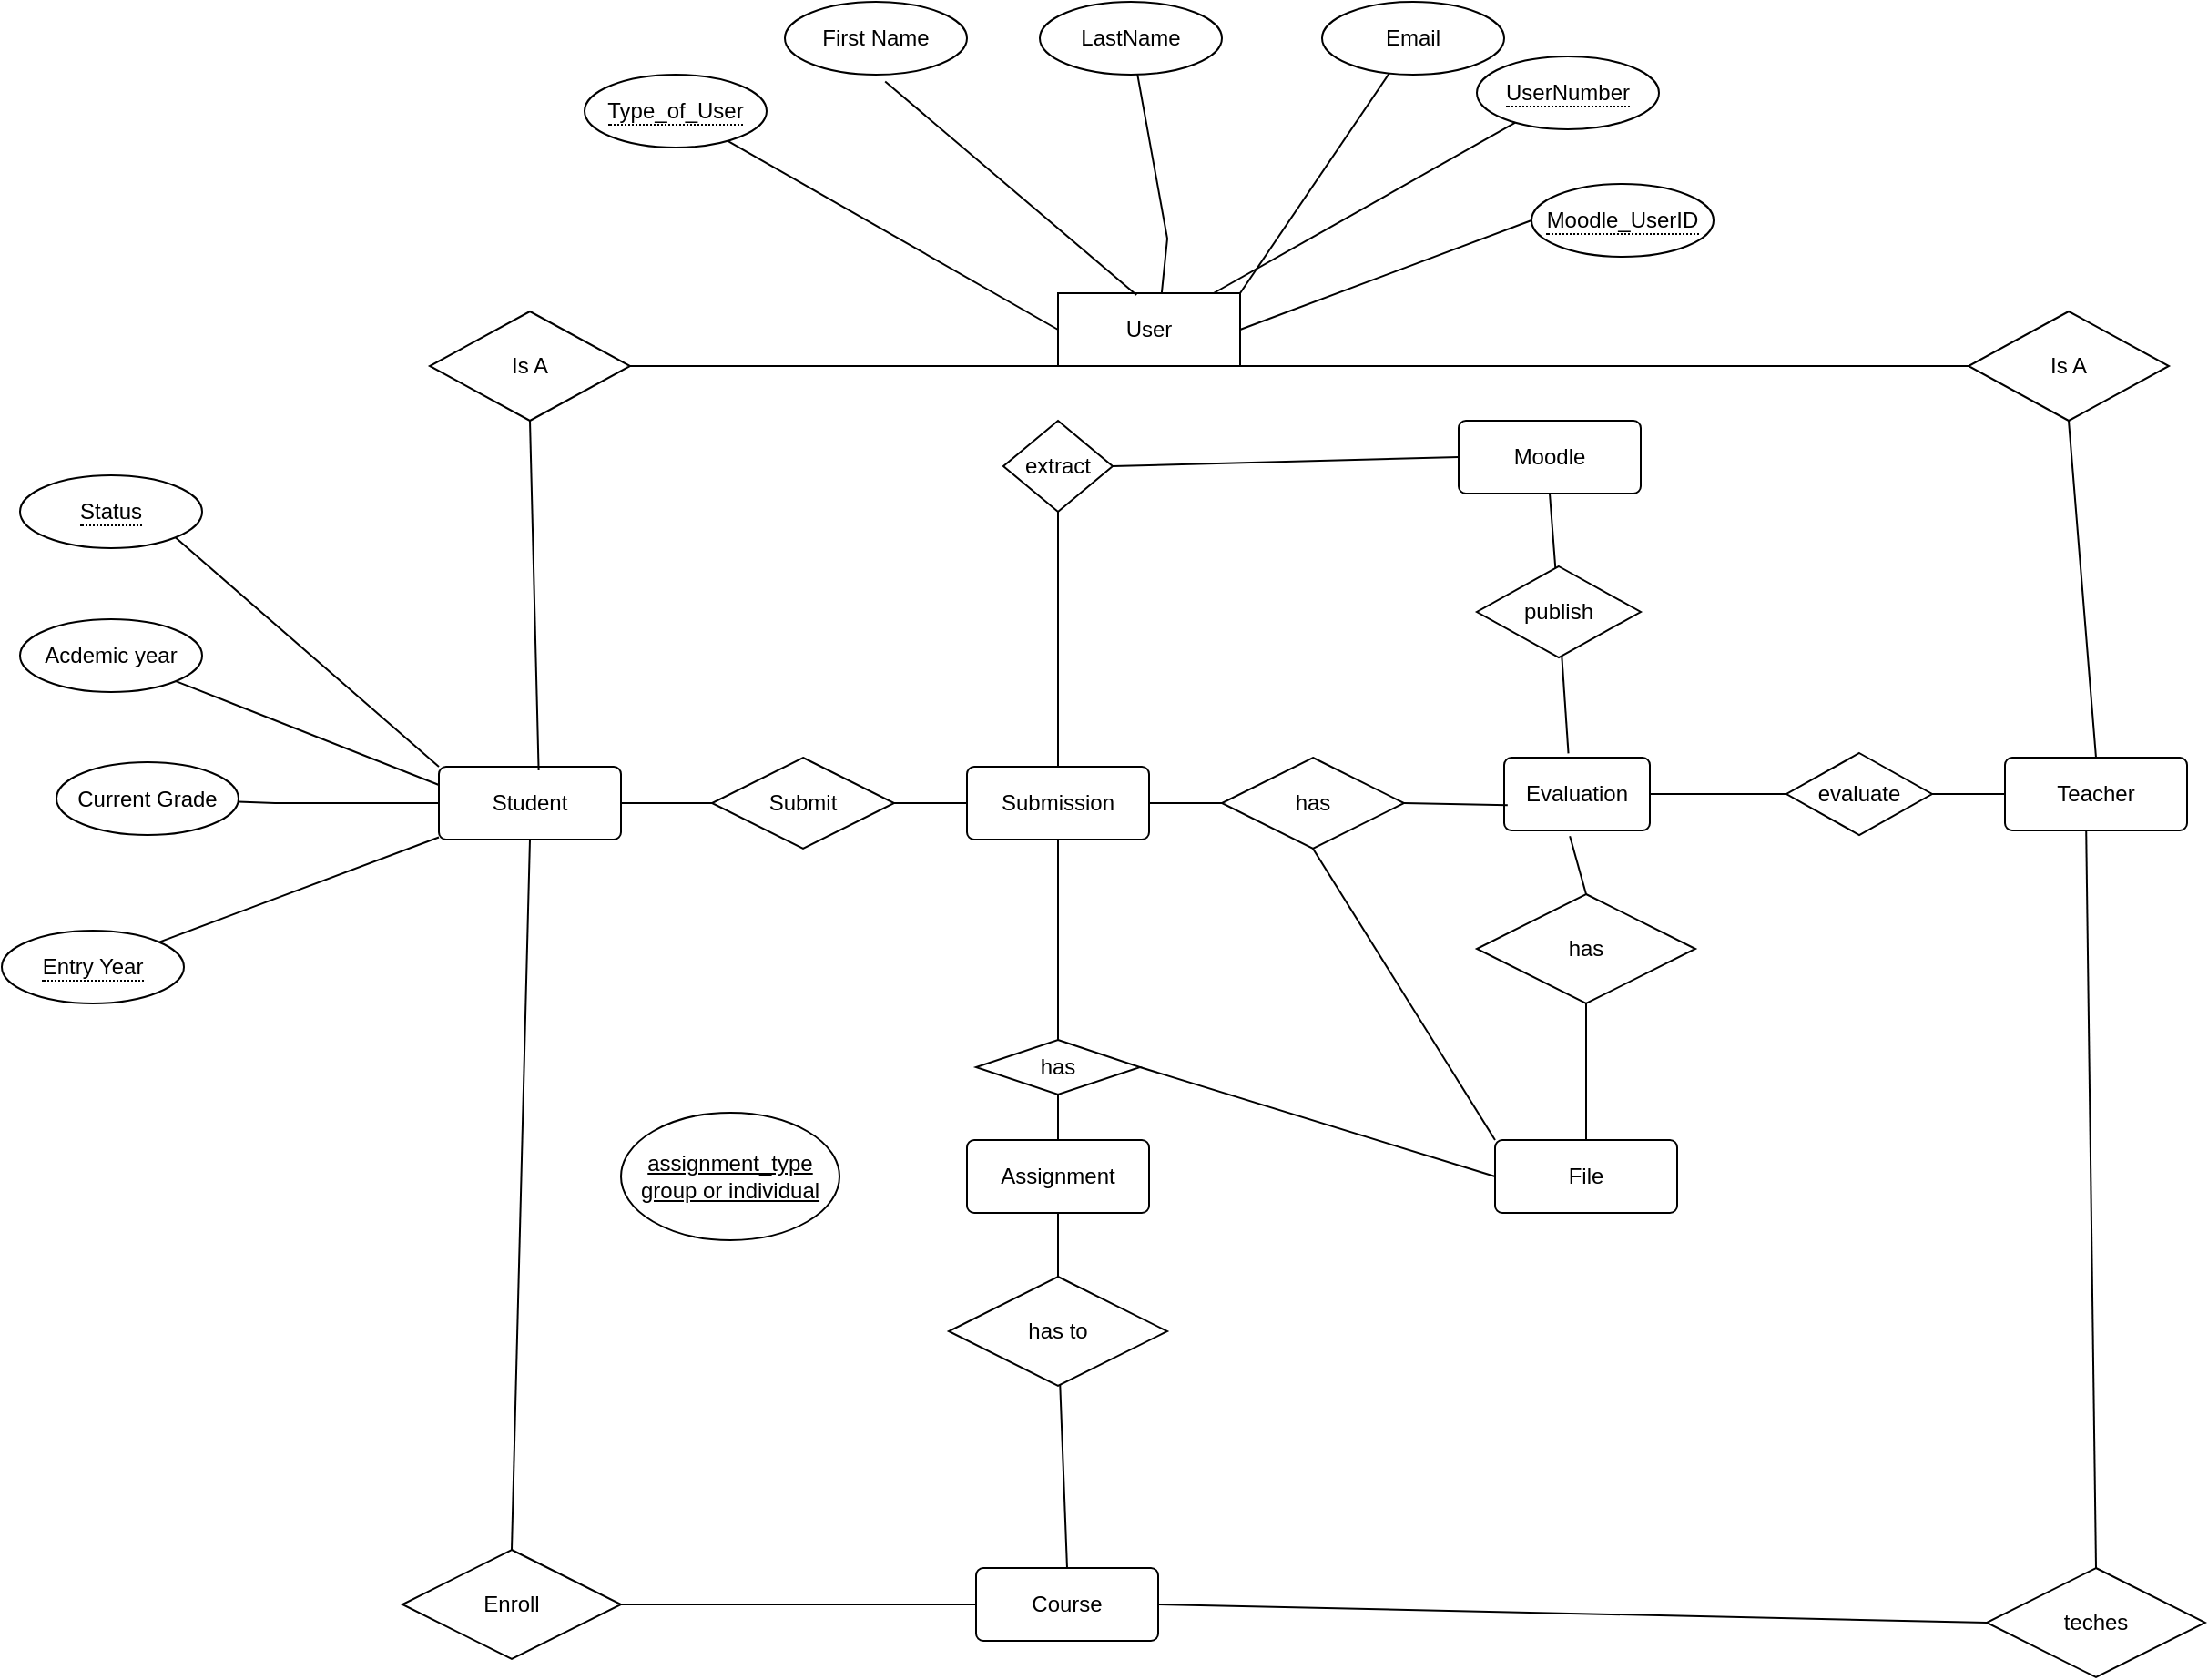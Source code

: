 <mxfile version="25.0.1">
  <diagram id="R2lEEEUBdFMjLlhIrx00" name="Page-1">
    <mxGraphModel dx="2497" dy="839" grid="1" gridSize="10" guides="1" tooltips="1" connect="1" arrows="1" fold="1" page="1" pageScale="1" pageWidth="850" pageHeight="1100" math="0" shadow="0" extFonts="Permanent Marker^https://fonts.googleapis.com/css?family=Permanent+Marker">
      <root>
        <mxCell id="0" />
        <mxCell id="1" parent="0" />
        <mxCell id="Qh6MG-PZgHSM0L6ZyIAf-1" value="First Name" style="ellipse;whiteSpace=wrap;html=1;align=center;" parent="1" vertex="1">
          <mxGeometry x="30" y="10" width="100" height="40" as="geometry" />
        </mxCell>
        <mxCell id="Qh6MG-PZgHSM0L6ZyIAf-2" value="User" style="whiteSpace=wrap;html=1;align=center;" parent="1" vertex="1">
          <mxGeometry x="180" y="170" width="100" height="40" as="geometry" />
        </mxCell>
        <mxCell id="Qh6MG-PZgHSM0L6ZyIAf-3" value="" style="endArrow=none;html=1;rounded=0;entryX=0.431;entryY=0.025;entryDx=0;entryDy=0;entryPerimeter=0;exitX=0.551;exitY=1.094;exitDx=0;exitDy=0;exitPerimeter=0;" parent="1" source="Qh6MG-PZgHSM0L6ZyIAf-1" target="Qh6MG-PZgHSM0L6ZyIAf-2" edge="1">
          <mxGeometry relative="1" as="geometry">
            <mxPoint x="260" y="120" as="sourcePoint" />
            <mxPoint x="300" y="170" as="targetPoint" />
          </mxGeometry>
        </mxCell>
        <mxCell id="Qh6MG-PZgHSM0L6ZyIAf-4" value="LastName" style="ellipse;whiteSpace=wrap;html=1;align=center;" parent="1" vertex="1">
          <mxGeometry x="170" y="10" width="100" height="40" as="geometry" />
        </mxCell>
        <mxCell id="Qh6MG-PZgHSM0L6ZyIAf-5" value="Email" style="ellipse;whiteSpace=wrap;html=1;align=center;" parent="1" vertex="1">
          <mxGeometry x="325" y="10" width="100" height="40" as="geometry" />
        </mxCell>
        <mxCell id="Qh6MG-PZgHSM0L6ZyIAf-6" value="" style="endArrow=none;html=1;rounded=0;entryX=1;entryY=0;entryDx=0;entryDy=0;" parent="1" source="Qh6MG-PZgHSM0L6ZyIAf-5" target="Qh6MG-PZgHSM0L6ZyIAf-2" edge="1">
          <mxGeometry relative="1" as="geometry">
            <mxPoint x="165" y="124" as="sourcePoint" />
            <mxPoint x="203" y="221" as="targetPoint" />
          </mxGeometry>
        </mxCell>
        <mxCell id="Qh6MG-PZgHSM0L6ZyIAf-7" value="" style="endArrow=none;html=1;rounded=0;entryX=0.569;entryY=0.008;entryDx=0;entryDy=0;entryPerimeter=0;" parent="1" source="Qh6MG-PZgHSM0L6ZyIAf-4" target="Qh6MG-PZgHSM0L6ZyIAf-2" edge="1">
          <mxGeometry relative="1" as="geometry">
            <mxPoint x="175" y="134" as="sourcePoint" />
            <mxPoint x="213" y="231" as="targetPoint" />
            <Array as="points">
              <mxPoint x="240" y="140" />
            </Array>
          </mxGeometry>
        </mxCell>
        <mxCell id="Qh6MG-PZgHSM0L6ZyIAf-8" value="&lt;span style=&quot;border-bottom: 1px dotted&quot;&gt;Type_of_User&lt;/span&gt;" style="ellipse;whiteSpace=wrap;html=1;align=center;" parent="1" vertex="1">
          <mxGeometry x="-80" y="50" width="100" height="40" as="geometry" />
        </mxCell>
        <mxCell id="Qh6MG-PZgHSM0L6ZyIAf-9" value="" style="endArrow=none;html=1;rounded=0;exitX=0;exitY=0.5;exitDx=0;exitDy=0;" parent="1" source="Qh6MG-PZgHSM0L6ZyIAf-2" target="Qh6MG-PZgHSM0L6ZyIAf-8" edge="1">
          <mxGeometry width="50" height="50" relative="1" as="geometry">
            <mxPoint x="310" y="150" as="sourcePoint" />
            <mxPoint x="360" y="100" as="targetPoint" />
          </mxGeometry>
        </mxCell>
        <mxCell id="Qh6MG-PZgHSM0L6ZyIAf-10" value="&lt;span style=&quot;border-bottom: 1px dotted&quot;&gt;UserNumber&lt;/span&gt;" style="ellipse;whiteSpace=wrap;html=1;align=center;" parent="1" vertex="1">
          <mxGeometry x="410" y="40" width="100" height="40" as="geometry" />
        </mxCell>
        <mxCell id="Qh6MG-PZgHSM0L6ZyIAf-11" value="" style="endArrow=none;html=1;rounded=0;" parent="1" source="Qh6MG-PZgHSM0L6ZyIAf-2" target="Qh6MG-PZgHSM0L6ZyIAf-10" edge="1">
          <mxGeometry relative="1" as="geometry">
            <mxPoint x="260" y="120" as="sourcePoint" />
            <mxPoint x="420" y="120" as="targetPoint" />
          </mxGeometry>
        </mxCell>
        <mxCell id="Qh6MG-PZgHSM0L6ZyIAf-12" value="Student" style="rounded=1;arcSize=10;whiteSpace=wrap;html=1;align=center;" parent="1" vertex="1">
          <mxGeometry x="-160" y="430" width="100" height="40" as="geometry" />
        </mxCell>
        <mxCell id="Qh6MG-PZgHSM0L6ZyIAf-14" value="Teacher" style="rounded=1;arcSize=10;whiteSpace=wrap;html=1;align=center;" parent="1" vertex="1">
          <mxGeometry x="700" y="425" width="100" height="40" as="geometry" />
        </mxCell>
        <mxCell id="Qh6MG-PZgHSM0L6ZyIAf-15" value="Assignment" style="rounded=1;arcSize=10;whiteSpace=wrap;html=1;align=center;" parent="1" vertex="1">
          <mxGeometry x="130" y="635" width="100" height="40" as="geometry" />
        </mxCell>
        <mxCell id="Qh6MG-PZgHSM0L6ZyIAf-16" value="Course" style="rounded=1;arcSize=10;whiteSpace=wrap;html=1;align=center;" parent="1" vertex="1">
          <mxGeometry x="135" y="870" width="100" height="40" as="geometry" />
        </mxCell>
        <mxCell id="Qh6MG-PZgHSM0L6ZyIAf-17" value="Submission" style="rounded=1;arcSize=10;whiteSpace=wrap;html=1;align=center;" parent="1" vertex="1">
          <mxGeometry x="130" y="430" width="100" height="40" as="geometry" />
        </mxCell>
        <mxCell id="Qh6MG-PZgHSM0L6ZyIAf-18" value="Evaluation" style="rounded=1;arcSize=10;whiteSpace=wrap;html=1;align=center;" parent="1" vertex="1">
          <mxGeometry x="425" y="425" width="80" height="40" as="geometry" />
        </mxCell>
        <mxCell id="Qh6MG-PZgHSM0L6ZyIAf-19" value="File" style="rounded=1;arcSize=10;whiteSpace=wrap;html=1;align=center;" parent="1" vertex="1">
          <mxGeometry x="420" y="635" width="100" height="40" as="geometry" />
        </mxCell>
        <mxCell id="Qh6MG-PZgHSM0L6ZyIAf-20" value="Is A" style="shape=rhombus;perimeter=rhombusPerimeter;whiteSpace=wrap;html=1;align=center;" parent="1" vertex="1">
          <mxGeometry x="-165" y="180" width="110" height="60" as="geometry" />
        </mxCell>
        <mxCell id="Qh6MG-PZgHSM0L6ZyIAf-21" value="Is A" style="shape=rhombus;perimeter=rhombusPerimeter;whiteSpace=wrap;html=1;align=center;" parent="1" vertex="1">
          <mxGeometry x="680" y="180" width="110" height="60" as="geometry" />
        </mxCell>
        <mxCell id="Qh6MG-PZgHSM0L6ZyIAf-22" value="Enroll" style="shape=rhombus;perimeter=rhombusPerimeter;whiteSpace=wrap;html=1;align=center;" parent="1" vertex="1">
          <mxGeometry x="-180" y="860" width="120" height="60" as="geometry" />
        </mxCell>
        <mxCell id="Qh6MG-PZgHSM0L6ZyIAf-24" value="teches" style="shape=rhombus;perimeter=rhombusPerimeter;whiteSpace=wrap;html=1;align=center;" parent="1" vertex="1">
          <mxGeometry x="690" y="870" width="120" height="60" as="geometry" />
        </mxCell>
        <mxCell id="Qh6MG-PZgHSM0L6ZyIAf-25" value="" style="endArrow=none;html=1;rounded=0;exitX=0.548;exitY=0.051;exitDx=0;exitDy=0;exitPerimeter=0;entryX=0.5;entryY=1;entryDx=0;entryDy=0;" parent="1" source="Qh6MG-PZgHSM0L6ZyIAf-12" target="Qh6MG-PZgHSM0L6ZyIAf-20" edge="1">
          <mxGeometry relative="1" as="geometry">
            <mxPoint x="260" y="280" as="sourcePoint" />
            <mxPoint x="420" y="280" as="targetPoint" />
          </mxGeometry>
        </mxCell>
        <mxCell id="Qh6MG-PZgHSM0L6ZyIAf-26" value="" style="endArrow=none;html=1;rounded=0;exitX=1;exitY=0.5;exitDx=0;exitDy=0;entryX=0.5;entryY=1;entryDx=0;entryDy=0;" parent="1" source="Qh6MG-PZgHSM0L6ZyIAf-20" target="Qh6MG-PZgHSM0L6ZyIAf-2" edge="1">
          <mxGeometry relative="1" as="geometry">
            <mxPoint x="260" y="280" as="sourcePoint" />
            <mxPoint x="420" y="280" as="targetPoint" />
          </mxGeometry>
        </mxCell>
        <mxCell id="Qh6MG-PZgHSM0L6ZyIAf-27" value="" style="endArrow=none;html=1;rounded=0;exitX=0.5;exitY=1;exitDx=0;exitDy=0;entryX=0.5;entryY=0;entryDx=0;entryDy=0;" parent="1" source="Qh6MG-PZgHSM0L6ZyIAf-21" target="Qh6MG-PZgHSM0L6ZyIAf-14" edge="1">
          <mxGeometry relative="1" as="geometry">
            <mxPoint x="260" y="280" as="sourcePoint" />
            <mxPoint x="420" y="280" as="targetPoint" />
          </mxGeometry>
        </mxCell>
        <mxCell id="Qh6MG-PZgHSM0L6ZyIAf-29" value="" style="endArrow=none;html=1;rounded=0;exitX=1;exitY=1;exitDx=0;exitDy=0;entryX=0;entryY=0.5;entryDx=0;entryDy=0;" parent="1" source="Qh6MG-PZgHSM0L6ZyIAf-2" target="Qh6MG-PZgHSM0L6ZyIAf-21" edge="1">
          <mxGeometry relative="1" as="geometry">
            <mxPoint x="650" y="180" as="sourcePoint" />
            <mxPoint x="680" y="280" as="targetPoint" />
          </mxGeometry>
        </mxCell>
        <mxCell id="Qh6MG-PZgHSM0L6ZyIAf-30" value="" style="endArrow=none;html=1;rounded=0;exitX=1;exitY=0.5;exitDx=0;exitDy=0;entryX=0;entryY=0.5;entryDx=0;entryDy=0;" parent="1" source="Qh6MG-PZgHSM0L6ZyIAf-16" target="Qh6MG-PZgHSM0L6ZyIAf-24" edge="1">
          <mxGeometry width="50" height="50" relative="1" as="geometry">
            <mxPoint x="310" y="510" as="sourcePoint" />
            <mxPoint x="350" y="470" as="targetPoint" />
          </mxGeometry>
        </mxCell>
        <mxCell id="Qh6MG-PZgHSM0L6ZyIAf-31" value="" style="endArrow=none;html=1;rounded=0;exitX=0.446;exitY=0.999;exitDx=0;exitDy=0;exitPerimeter=0;entryX=0.5;entryY=0;entryDx=0;entryDy=0;" parent="1" source="Qh6MG-PZgHSM0L6ZyIAf-14" target="Qh6MG-PZgHSM0L6ZyIAf-24" edge="1">
          <mxGeometry width="50" height="50" relative="1" as="geometry">
            <mxPoint x="297" y="535" as="sourcePoint" />
            <mxPoint x="360" y="480" as="targetPoint" />
          </mxGeometry>
        </mxCell>
        <mxCell id="Qh6MG-PZgHSM0L6ZyIAf-32" value="" style="endArrow=none;html=1;rounded=0;exitX=0.5;exitY=1;exitDx=0;exitDy=0;entryX=0.5;entryY=0;entryDx=0;entryDy=0;" parent="1" source="Qh6MG-PZgHSM0L6ZyIAf-12" target="Qh6MG-PZgHSM0L6ZyIAf-22" edge="1">
          <mxGeometry width="50" height="50" relative="1" as="geometry">
            <mxPoint x="420" y="390" as="sourcePoint" />
            <mxPoint x="360" y="420" as="targetPoint" />
          </mxGeometry>
        </mxCell>
        <mxCell id="Qh6MG-PZgHSM0L6ZyIAf-33" value="" style="endArrow=none;html=1;rounded=0;exitX=0;exitY=0.5;exitDx=0;exitDy=0;entryX=1;entryY=0.5;entryDx=0;entryDy=0;" parent="1" source="Qh6MG-PZgHSM0L6ZyIAf-16" target="Qh6MG-PZgHSM0L6ZyIAf-22" edge="1">
          <mxGeometry width="50" height="50" relative="1" as="geometry">
            <mxPoint x="100" y="390" as="sourcePoint" />
            <mxPoint x="160" y="420" as="targetPoint" />
          </mxGeometry>
        </mxCell>
        <mxCell id="Qh6MG-PZgHSM0L6ZyIAf-35" value="" style="endArrow=none;html=1;rounded=0;exitX=0.5;exitY=0;exitDx=0;exitDy=0;entryX=0.5;entryY=1;entryDx=0;entryDy=0;" parent="1" source="Qh6MG-PZgHSM0L6ZyIAf-34" target="Qh6MG-PZgHSM0L6ZyIAf-15" edge="1">
          <mxGeometry width="50" height="50" relative="1" as="geometry">
            <mxPoint x="200" y="550" as="sourcePoint" />
            <mxPoint x="160" y="480" as="targetPoint" />
          </mxGeometry>
        </mxCell>
        <mxCell id="Qh6MG-PZgHSM0L6ZyIAf-36" value="" style="endArrow=none;html=1;rounded=0;entryX=0.5;entryY=0;entryDx=0;entryDy=0;" parent="1" source="Qh6MG-PZgHSM0L6ZyIAf-34" target="Qh6MG-PZgHSM0L6ZyIAf-16" edge="1">
          <mxGeometry width="50" height="50" relative="1" as="geometry">
            <mxPoint x="320" y="660" as="sourcePoint" />
            <mxPoint x="250" y="680" as="targetPoint" />
          </mxGeometry>
        </mxCell>
        <mxCell id="Qh6MG-PZgHSM0L6ZyIAf-34" value="has to" style="shape=rhombus;perimeter=rhombusPerimeter;whiteSpace=wrap;html=1;align=center;" parent="1" vertex="1">
          <mxGeometry x="120" y="710" width="120" height="60" as="geometry" />
        </mxCell>
        <mxCell id="Qh6MG-PZgHSM0L6ZyIAf-41" value="has" style="shape=rhombus;perimeter=rhombusPerimeter;whiteSpace=wrap;html=1;align=center;" parent="1" vertex="1">
          <mxGeometry x="135" y="580" width="90" height="30" as="geometry" />
        </mxCell>
        <mxCell id="Qh6MG-PZgHSM0L6ZyIAf-42" value="has" style="shape=rhombus;perimeter=rhombusPerimeter;whiteSpace=wrap;html=1;align=center;" parent="1" vertex="1">
          <mxGeometry x="270" y="425" width="100" height="50" as="geometry" />
        </mxCell>
        <mxCell id="Qh6MG-PZgHSM0L6ZyIAf-43" value="" style="endArrow=none;html=1;rounded=0;entryX=1;entryY=0.5;entryDx=0;entryDy=0;exitX=0;exitY=0.5;exitDx=0;exitDy=0;" parent="1" source="Qh6MG-PZgHSM0L6ZyIAf-42" target="Qh6MG-PZgHSM0L6ZyIAf-17" edge="1">
          <mxGeometry relative="1" as="geometry">
            <mxPoint x="260" y="540" as="sourcePoint" />
            <mxPoint x="420" y="540" as="targetPoint" />
          </mxGeometry>
        </mxCell>
        <mxCell id="Qh6MG-PZgHSM0L6ZyIAf-44" value="" style="endArrow=none;html=1;rounded=0;entryX=0.024;entryY=0.654;entryDx=0;entryDy=0;exitX=1;exitY=0.5;exitDx=0;exitDy=0;entryPerimeter=0;" parent="1" source="Qh6MG-PZgHSM0L6ZyIAf-42" target="Qh6MG-PZgHSM0L6ZyIAf-18" edge="1">
          <mxGeometry relative="1" as="geometry">
            <mxPoint x="295" y="470" as="sourcePoint" />
            <mxPoint x="290" y="510" as="targetPoint" />
          </mxGeometry>
        </mxCell>
        <mxCell id="Qh6MG-PZgHSM0L6ZyIAf-45" value="" style="endArrow=none;html=1;rounded=0;exitX=0.5;exitY=0;exitDx=0;exitDy=0;entryX=0.5;entryY=1;entryDx=0;entryDy=0;" parent="1" source="Qh6MG-PZgHSM0L6ZyIAf-41" target="Qh6MG-PZgHSM0L6ZyIAf-17" edge="1">
          <mxGeometry relative="1" as="geometry">
            <mxPoint x="260" y="680" as="sourcePoint" />
            <mxPoint x="420" y="680" as="targetPoint" />
          </mxGeometry>
        </mxCell>
        <mxCell id="Qh6MG-PZgHSM0L6ZyIAf-46" value="" style="endArrow=none;html=1;rounded=0;exitX=0.5;exitY=1;exitDx=0;exitDy=0;entryX=0.5;entryY=0;entryDx=0;entryDy=0;" parent="1" source="Qh6MG-PZgHSM0L6ZyIAf-41" target="Qh6MG-PZgHSM0L6ZyIAf-15" edge="1">
          <mxGeometry relative="1" as="geometry">
            <mxPoint x="290" y="590" as="sourcePoint" />
            <mxPoint x="290" y="550" as="targetPoint" />
          </mxGeometry>
        </mxCell>
        <mxCell id="Qh6MG-PZgHSM0L6ZyIAf-48" value="Submit" style="shape=rhombus;perimeter=rhombusPerimeter;whiteSpace=wrap;html=1;align=center;" parent="1" vertex="1">
          <mxGeometry x="-10" y="425" width="100" height="50" as="geometry" />
        </mxCell>
        <mxCell id="Qh6MG-PZgHSM0L6ZyIAf-49" value="" style="endArrow=none;html=1;rounded=0;entryX=0;entryY=0.5;entryDx=0;entryDy=0;exitX=1;exitY=0.5;exitDx=0;exitDy=0;" parent="1" source="Qh6MG-PZgHSM0L6ZyIAf-48" target="Qh6MG-PZgHSM0L6ZyIAf-17" edge="1">
          <mxGeometry relative="1" as="geometry">
            <mxPoint x="260" y="540" as="sourcePoint" />
            <mxPoint x="420" y="540" as="targetPoint" />
          </mxGeometry>
        </mxCell>
        <mxCell id="Qh6MG-PZgHSM0L6ZyIAf-50" value="" style="endArrow=none;html=1;rounded=0;exitX=1;exitY=0.5;exitDx=0;exitDy=0;entryX=0;entryY=0.5;entryDx=0;entryDy=0;" parent="1" source="Qh6MG-PZgHSM0L6ZyIAf-12" target="Qh6MG-PZgHSM0L6ZyIAf-48" edge="1">
          <mxGeometry relative="1" as="geometry">
            <mxPoint x="260" y="540" as="sourcePoint" />
            <mxPoint x="420" y="540" as="targetPoint" />
          </mxGeometry>
        </mxCell>
        <mxCell id="Qh6MG-PZgHSM0L6ZyIAf-51" value="has" style="shape=rhombus;perimeter=rhombusPerimeter;whiteSpace=wrap;html=1;align=center;" parent="1" vertex="1">
          <mxGeometry x="410" y="500" width="120" height="60" as="geometry" />
        </mxCell>
        <mxCell id="Qh6MG-PZgHSM0L6ZyIAf-53" value="evaluate" style="shape=rhombus;perimeter=rhombusPerimeter;whiteSpace=wrap;html=1;align=center;" parent="1" vertex="1">
          <mxGeometry x="580" y="422.5" width="80" height="45" as="geometry" />
        </mxCell>
        <mxCell id="Qh6MG-PZgHSM0L6ZyIAf-58" value="" style="endArrow=none;html=1;rounded=0;exitX=0.5;exitY=0;exitDx=0;exitDy=0;entryX=0.5;entryY=1;entryDx=0;entryDy=0;" parent="1" source="Qh6MG-PZgHSM0L6ZyIAf-19" target="Qh6MG-PZgHSM0L6ZyIAf-51" edge="1">
          <mxGeometry relative="1" as="geometry">
            <mxPoint x="260" y="470" as="sourcePoint" />
            <mxPoint x="420" y="470" as="targetPoint" />
          </mxGeometry>
        </mxCell>
        <mxCell id="Qh6MG-PZgHSM0L6ZyIAf-59" value="" style="endArrow=none;html=1;rounded=0;exitX=0.5;exitY=0;exitDx=0;exitDy=0;entryX=0.451;entryY=1.077;entryDx=0;entryDy=0;entryPerimeter=0;" parent="1" source="Qh6MG-PZgHSM0L6ZyIAf-51" target="Qh6MG-PZgHSM0L6ZyIAf-18" edge="1">
          <mxGeometry relative="1" as="geometry">
            <mxPoint x="260" y="470" as="sourcePoint" />
            <mxPoint x="420" y="470" as="targetPoint" />
          </mxGeometry>
        </mxCell>
        <mxCell id="Qh6MG-PZgHSM0L6ZyIAf-61" value="" style="endArrow=none;html=1;rounded=0;exitX=1;exitY=0.5;exitDx=0;exitDy=0;entryX=0;entryY=0.5;entryDx=0;entryDy=0;" parent="1" source="Qh6MG-PZgHSM0L6ZyIAf-18" target="Qh6MG-PZgHSM0L6ZyIAf-53" edge="1">
          <mxGeometry relative="1" as="geometry">
            <mxPoint x="260" y="470" as="sourcePoint" />
            <mxPoint x="420" y="470" as="targetPoint" />
          </mxGeometry>
        </mxCell>
        <mxCell id="Qh6MG-PZgHSM0L6ZyIAf-62" value="" style="endArrow=none;html=1;rounded=0;exitX=1;exitY=0.5;exitDx=0;exitDy=0;entryX=0;entryY=0.5;entryDx=0;entryDy=0;" parent="1" source="Qh6MG-PZgHSM0L6ZyIAf-53" target="Qh6MG-PZgHSM0L6ZyIAf-14" edge="1">
          <mxGeometry relative="1" as="geometry">
            <mxPoint x="510" y="440" as="sourcePoint" />
            <mxPoint x="560" y="430" as="targetPoint" />
          </mxGeometry>
        </mxCell>
        <mxCell id="Qh6MG-PZgHSM0L6ZyIAf-63" value="assignment_type&lt;br&gt;group or individual" style="ellipse;whiteSpace=wrap;html=1;align=center;fontStyle=4;" parent="1" vertex="1">
          <mxGeometry x="-60" y="620" width="120" height="70" as="geometry" />
        </mxCell>
        <mxCell id="Qh6MG-PZgHSM0L6ZyIAf-64" value="publish" style="shape=rhombus;perimeter=rhombusPerimeter;whiteSpace=wrap;html=1;align=center;" parent="1" vertex="1">
          <mxGeometry x="410" y="320" width="90" height="50" as="geometry" />
        </mxCell>
        <mxCell id="Qh6MG-PZgHSM0L6ZyIAf-65" value="Moodle" style="rounded=1;arcSize=10;whiteSpace=wrap;html=1;align=center;" parent="1" vertex="1">
          <mxGeometry x="400" y="240" width="100" height="40" as="geometry" />
        </mxCell>
        <mxCell id="Qh6MG-PZgHSM0L6ZyIAf-67" value="extract" style="shape=rhombus;perimeter=rhombusPerimeter;whiteSpace=wrap;html=1;align=center;" parent="1" vertex="1">
          <mxGeometry x="150" y="240" width="60" height="50" as="geometry" />
        </mxCell>
        <mxCell id="Qh6MG-PZgHSM0L6ZyIAf-68" value="" style="endArrow=none;html=1;rounded=0;exitX=0.5;exitY=0;exitDx=0;exitDy=0;entryX=0.5;entryY=1;entryDx=0;entryDy=0;" parent="1" source="Qh6MG-PZgHSM0L6ZyIAf-17" target="Qh6MG-PZgHSM0L6ZyIAf-67" edge="1">
          <mxGeometry relative="1" as="geometry">
            <mxPoint x="260" y="470" as="sourcePoint" />
            <mxPoint x="420" y="470" as="targetPoint" />
          </mxGeometry>
        </mxCell>
        <mxCell id="Qh6MG-PZgHSM0L6ZyIAf-69" value="" style="endArrow=none;html=1;rounded=0;entryX=0.5;entryY=1;entryDx=0;entryDy=0;" parent="1" source="Qh6MG-PZgHSM0L6ZyIAf-64" target="Qh6MG-PZgHSM0L6ZyIAf-65" edge="1">
          <mxGeometry relative="1" as="geometry">
            <mxPoint x="190" y="440" as="sourcePoint" />
            <mxPoint x="190" y="390" as="targetPoint" />
          </mxGeometry>
        </mxCell>
        <mxCell id="Qh6MG-PZgHSM0L6ZyIAf-70" value="" style="endArrow=none;html=1;rounded=0;exitX=0.441;exitY=-0.057;exitDx=0;exitDy=0;exitPerimeter=0;" parent="1" source="Qh6MG-PZgHSM0L6ZyIAf-18" target="Qh6MG-PZgHSM0L6ZyIAf-64" edge="1">
          <mxGeometry relative="1" as="geometry">
            <mxPoint x="460" y="330" as="sourcePoint" />
            <mxPoint x="460" y="290" as="targetPoint" />
          </mxGeometry>
        </mxCell>
        <mxCell id="Qh6MG-PZgHSM0L6ZyIAf-71" value="" style="endArrow=none;html=1;rounded=0;exitX=0;exitY=0.5;exitDx=0;exitDy=0;entryX=1;entryY=0.5;entryDx=0;entryDy=0;" parent="1" source="Qh6MG-PZgHSM0L6ZyIAf-65" target="Qh6MG-PZgHSM0L6ZyIAf-67" edge="1">
          <mxGeometry relative="1" as="geometry">
            <mxPoint x="470" y="433" as="sourcePoint" />
            <mxPoint x="467" y="379" as="targetPoint" />
          </mxGeometry>
        </mxCell>
        <mxCell id="b9KoTjmOhpnN38bAsDlx-1" value="&lt;span style=&quot;border-bottom: 1px dotted&quot;&gt;Moodle_UserID&lt;/span&gt;" style="ellipse;whiteSpace=wrap;html=1;align=center;" vertex="1" parent="1">
          <mxGeometry x="440" y="110" width="100" height="40" as="geometry" />
        </mxCell>
        <mxCell id="b9KoTjmOhpnN38bAsDlx-2" value="" style="endArrow=none;html=1;rounded=0;exitX=1;exitY=0.5;exitDx=0;exitDy=0;entryX=0;entryY=0.5;entryDx=0;entryDy=0;" edge="1" parent="1" source="Qh6MG-PZgHSM0L6ZyIAf-2" target="b9KoTjmOhpnN38bAsDlx-1">
          <mxGeometry relative="1" as="geometry">
            <mxPoint x="275" y="180" as="sourcePoint" />
            <mxPoint x="441" y="86" as="targetPoint" />
          </mxGeometry>
        </mxCell>
        <mxCell id="b9KoTjmOhpnN38bAsDlx-3" value="" style="endArrow=none;html=1;rounded=0;exitX=0;exitY=0.5;exitDx=0;exitDy=0;entryX=1;entryY=0.5;entryDx=0;entryDy=0;" edge="1" parent="1" source="Qh6MG-PZgHSM0L6ZyIAf-19" target="Qh6MG-PZgHSM0L6ZyIAf-41">
          <mxGeometry relative="1" as="geometry">
            <mxPoint x="480" y="645" as="sourcePoint" />
            <mxPoint x="480" y="570" as="targetPoint" />
          </mxGeometry>
        </mxCell>
        <mxCell id="b9KoTjmOhpnN38bAsDlx-4" value="" style="endArrow=none;html=1;rounded=0;exitX=0;exitY=0;exitDx=0;exitDy=0;entryX=0.5;entryY=1;entryDx=0;entryDy=0;" edge="1" parent="1" source="Qh6MG-PZgHSM0L6ZyIAf-19" target="Qh6MG-PZgHSM0L6ZyIAf-42">
          <mxGeometry relative="1" as="geometry">
            <mxPoint x="430" y="665" as="sourcePoint" />
            <mxPoint x="235" y="605" as="targetPoint" />
          </mxGeometry>
        </mxCell>
        <mxCell id="b9KoTjmOhpnN38bAsDlx-8" value="Current Grade" style="ellipse;whiteSpace=wrap;html=1;align=center;" vertex="1" parent="1">
          <mxGeometry x="-370" y="427.5" width="100" height="40" as="geometry" />
        </mxCell>
        <mxCell id="b9KoTjmOhpnN38bAsDlx-9" value="Acdemic year" style="ellipse;whiteSpace=wrap;html=1;align=center;" vertex="1" parent="1">
          <mxGeometry x="-390" y="349" width="100" height="40" as="geometry" />
        </mxCell>
        <mxCell id="b9KoTjmOhpnN38bAsDlx-10" value="" style="endArrow=none;html=1;rounded=0;entryX=0;entryY=0.25;entryDx=0;entryDy=0;" edge="1" parent="1" source="b9KoTjmOhpnN38bAsDlx-9" target="Qh6MG-PZgHSM0L6ZyIAf-12">
          <mxGeometry relative="1" as="geometry">
            <mxPoint x="-490" y="383" as="sourcePoint" />
            <mxPoint x="-375" y="429" as="targetPoint" />
          </mxGeometry>
        </mxCell>
        <mxCell id="b9KoTjmOhpnN38bAsDlx-11" value="" style="endArrow=none;html=1;rounded=0;entryX=0;entryY=0.5;entryDx=0;entryDy=0;" edge="1" parent="1" source="b9KoTjmOhpnN38bAsDlx-8" target="Qh6MG-PZgHSM0L6ZyIAf-12">
          <mxGeometry relative="1" as="geometry">
            <mxPoint x="-480" y="393" as="sourcePoint" />
            <mxPoint x="-418" y="429" as="targetPoint" />
            <Array as="points">
              <mxPoint x="-250" y="450" />
            </Array>
          </mxGeometry>
        </mxCell>
        <mxCell id="b9KoTjmOhpnN38bAsDlx-12" value="&lt;span style=&quot;border-bottom: 1px dotted&quot;&gt;Status&lt;/span&gt;" style="ellipse;whiteSpace=wrap;html=1;align=center;" vertex="1" parent="1">
          <mxGeometry x="-390" y="270" width="100" height="40" as="geometry" />
        </mxCell>
        <mxCell id="b9KoTjmOhpnN38bAsDlx-13" value="&lt;span style=&quot;border-bottom: 1px dotted&quot;&gt;Entry Year&lt;/span&gt;" style="ellipse;whiteSpace=wrap;html=1;align=center;" vertex="1" parent="1">
          <mxGeometry x="-400" y="520" width="100" height="40" as="geometry" />
        </mxCell>
        <mxCell id="b9KoTjmOhpnN38bAsDlx-14" value="" style="endArrow=none;html=1;rounded=0;" edge="1" parent="1" target="b9KoTjmOhpnN38bAsDlx-13" source="Qh6MG-PZgHSM0L6ZyIAf-12">
          <mxGeometry relative="1" as="geometry">
            <mxPoint x="-390" y="429" as="sourcePoint" />
            <mxPoint x="-235" y="379" as="targetPoint" />
          </mxGeometry>
        </mxCell>
        <mxCell id="b9KoTjmOhpnN38bAsDlx-16" value="" style="endArrow=none;html=1;rounded=0;entryX=0;entryY=0;entryDx=0;entryDy=0;exitX=1;exitY=1;exitDx=0;exitDy=0;" edge="1" parent="1" source="b9KoTjmOhpnN38bAsDlx-12" target="Qh6MG-PZgHSM0L6ZyIAf-12">
          <mxGeometry relative="1" as="geometry">
            <mxPoint x="-294" y="393" as="sourcePoint" />
            <mxPoint x="-150" y="450" as="targetPoint" />
          </mxGeometry>
        </mxCell>
      </root>
    </mxGraphModel>
  </diagram>
</mxfile>
